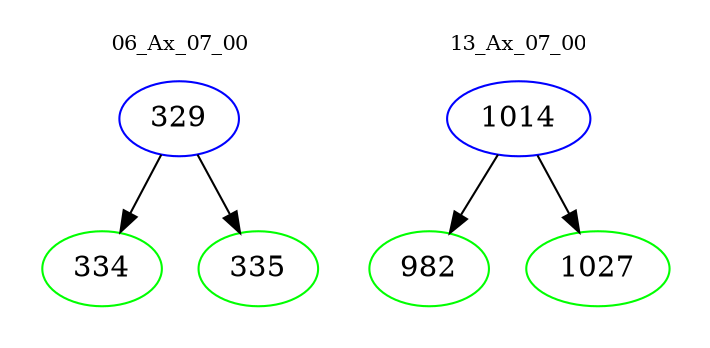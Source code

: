 digraph{
subgraph cluster_0 {
color = white
label = "06_Ax_07_00";
fontsize=10;
T0_329 [label="329", color="blue"]
T0_329 -> T0_334 [color="black"]
T0_334 [label="334", color="green"]
T0_329 -> T0_335 [color="black"]
T0_335 [label="335", color="green"]
}
subgraph cluster_1 {
color = white
label = "13_Ax_07_00";
fontsize=10;
T1_1014 [label="1014", color="blue"]
T1_1014 -> T1_982 [color="black"]
T1_982 [label="982", color="green"]
T1_1014 -> T1_1027 [color="black"]
T1_1027 [label="1027", color="green"]
}
}
